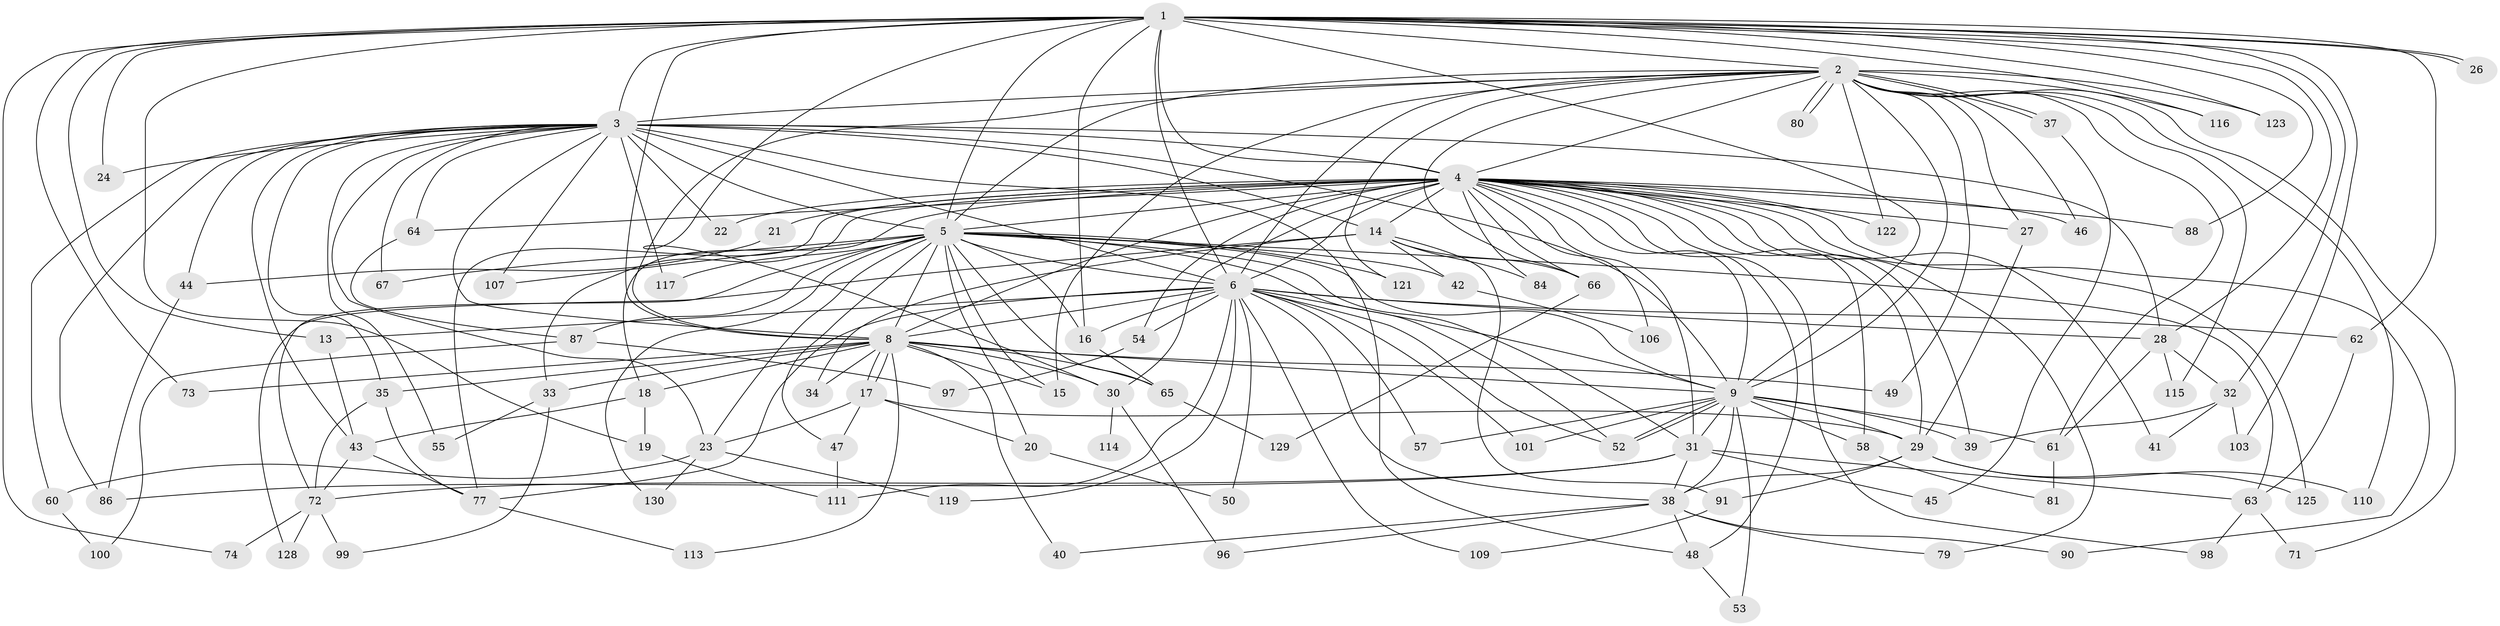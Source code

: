 // Generated by graph-tools (version 1.1) at 2025/23/03/03/25 07:23:36]
// undirected, 97 vertices, 229 edges
graph export_dot {
graph [start="1"]
  node [color=gray90,style=filled];
  1 [super="+11"];
  2 [super="+93"];
  3 [super="+7"];
  4 [super="+10"];
  5 [super="+56"];
  6 [super="+112"];
  8 [super="+12"];
  9 [super="+108"];
  13 [super="+120"];
  14 [super="+25"];
  15 [super="+85"];
  16;
  17 [super="+95"];
  18 [super="+69"];
  19;
  20;
  21;
  22;
  23 [super="+51"];
  24;
  26;
  27 [super="+102"];
  28 [super="+124"];
  29 [super="+68"];
  30 [super="+94"];
  31 [super="+36"];
  32;
  33;
  34;
  35 [super="+83"];
  37;
  38 [super="+105"];
  39 [super="+78"];
  40;
  41;
  42;
  43 [super="+118"];
  44 [super="+89"];
  45;
  46;
  47;
  48 [super="+59"];
  49;
  50;
  52 [super="+127"];
  53;
  54;
  55;
  57;
  58;
  60;
  61 [super="+75"];
  62;
  63 [super="+76"];
  64;
  65 [super="+104"];
  66 [super="+70"];
  67;
  71;
  72 [super="+82"];
  73;
  74;
  77 [super="+92"];
  79;
  80;
  81 [super="+126"];
  84;
  86;
  87;
  88;
  90;
  91;
  96;
  97;
  98;
  99;
  100;
  101;
  103;
  106;
  107;
  109;
  110;
  111 [super="+131"];
  113;
  114;
  115;
  116;
  117;
  119;
  121;
  122;
  123;
  125;
  128;
  129;
  130;
  1 -- 2;
  1 -- 3 [weight=2];
  1 -- 4 [weight=3];
  1 -- 5;
  1 -- 6;
  1 -- 8;
  1 -- 9;
  1 -- 16;
  1 -- 19;
  1 -- 24;
  1 -- 26;
  1 -- 26;
  1 -- 28;
  1 -- 32;
  1 -- 62;
  1 -- 73;
  1 -- 74;
  1 -- 88;
  1 -- 103;
  1 -- 116;
  1 -- 123;
  1 -- 13 [weight=2];
  1 -- 30;
  2 -- 3 [weight=2];
  2 -- 4 [weight=2];
  2 -- 5;
  2 -- 6;
  2 -- 8;
  2 -- 9;
  2 -- 27 [weight=2];
  2 -- 37;
  2 -- 37;
  2 -- 46;
  2 -- 49;
  2 -- 66;
  2 -- 71;
  2 -- 80;
  2 -- 80;
  2 -- 110;
  2 -- 115;
  2 -- 116;
  2 -- 121;
  2 -- 122;
  2 -- 123;
  2 -- 61;
  2 -- 15;
  3 -- 4 [weight=4];
  3 -- 5 [weight=2];
  3 -- 6 [weight=2];
  3 -- 8 [weight=2];
  3 -- 9 [weight=2];
  3 -- 22;
  3 -- 23;
  3 -- 24;
  3 -- 28;
  3 -- 35;
  3 -- 43;
  3 -- 60;
  3 -- 67;
  3 -- 86;
  3 -- 107;
  3 -- 117;
  3 -- 64;
  3 -- 44;
  3 -- 14;
  3 -- 48;
  3 -- 55;
  4 -- 5 [weight=2];
  4 -- 6 [weight=2];
  4 -- 8 [weight=3];
  4 -- 9 [weight=2];
  4 -- 18;
  4 -- 21 [weight=2];
  4 -- 31 [weight=2];
  4 -- 33;
  4 -- 41;
  4 -- 46;
  4 -- 54;
  4 -- 64;
  4 -- 66;
  4 -- 79;
  4 -- 84;
  4 -- 90;
  4 -- 98;
  4 -- 106;
  4 -- 122;
  4 -- 22;
  4 -- 88;
  4 -- 27;
  4 -- 29;
  4 -- 30;
  4 -- 58;
  4 -- 125;
  4 -- 77;
  4 -- 48;
  4 -- 14;
  4 -- 39;
  5 -- 6;
  5 -- 8;
  5 -- 9;
  5 -- 15;
  5 -- 20;
  5 -- 23;
  5 -- 31;
  5 -- 42;
  5 -- 47;
  5 -- 65;
  5 -- 67;
  5 -- 87;
  5 -- 107;
  5 -- 117;
  5 -- 121;
  5 -- 72;
  5 -- 16;
  5 -- 130;
  5 -- 63;
  5 -- 52;
  6 -- 8;
  6 -- 9;
  6 -- 13;
  6 -- 16;
  6 -- 38;
  6 -- 50;
  6 -- 54;
  6 -- 57;
  6 -- 62;
  6 -- 77;
  6 -- 101;
  6 -- 109;
  6 -- 111;
  6 -- 119;
  6 -- 52;
  6 -- 28;
  8 -- 9;
  8 -- 17;
  8 -- 17;
  8 -- 18;
  8 -- 33;
  8 -- 34;
  8 -- 35;
  8 -- 40;
  8 -- 49;
  8 -- 73;
  8 -- 113;
  8 -- 30;
  8 -- 15;
  8 -- 65;
  9 -- 29;
  9 -- 38;
  9 -- 39;
  9 -- 52;
  9 -- 52;
  9 -- 53;
  9 -- 57;
  9 -- 58;
  9 -- 61;
  9 -- 101;
  9 -- 31;
  13 -- 43;
  14 -- 42;
  14 -- 84;
  14 -- 128;
  14 -- 34;
  14 -- 91;
  14 -- 66;
  16 -- 65;
  17 -- 20;
  17 -- 47;
  17 -- 23;
  17 -- 29;
  18 -- 19;
  18 -- 43;
  19 -- 111;
  20 -- 50;
  21 -- 44;
  23 -- 130;
  23 -- 119;
  23 -- 60;
  27 -- 29;
  28 -- 32;
  28 -- 61;
  28 -- 115;
  29 -- 110;
  29 -- 125;
  29 -- 91;
  29 -- 38;
  30 -- 114 [weight=2];
  30 -- 96;
  31 -- 45;
  31 -- 63;
  31 -- 72;
  31 -- 86;
  31 -- 38;
  32 -- 39;
  32 -- 41;
  32 -- 103;
  33 -- 55;
  33 -- 99;
  35 -- 72;
  35 -- 77;
  37 -- 45;
  38 -- 40;
  38 -- 48;
  38 -- 79;
  38 -- 90;
  38 -- 96;
  42 -- 106;
  43 -- 77;
  43 -- 72;
  44 -- 86;
  47 -- 111;
  48 -- 53;
  54 -- 97;
  58 -- 81;
  60 -- 100;
  61 -- 81 [weight=2];
  62 -- 63;
  63 -- 71;
  63 -- 98;
  64 -- 87;
  65 -- 129;
  66 -- 129;
  72 -- 74;
  72 -- 99;
  72 -- 128;
  77 -- 113;
  87 -- 97;
  87 -- 100;
  91 -- 109;
}
